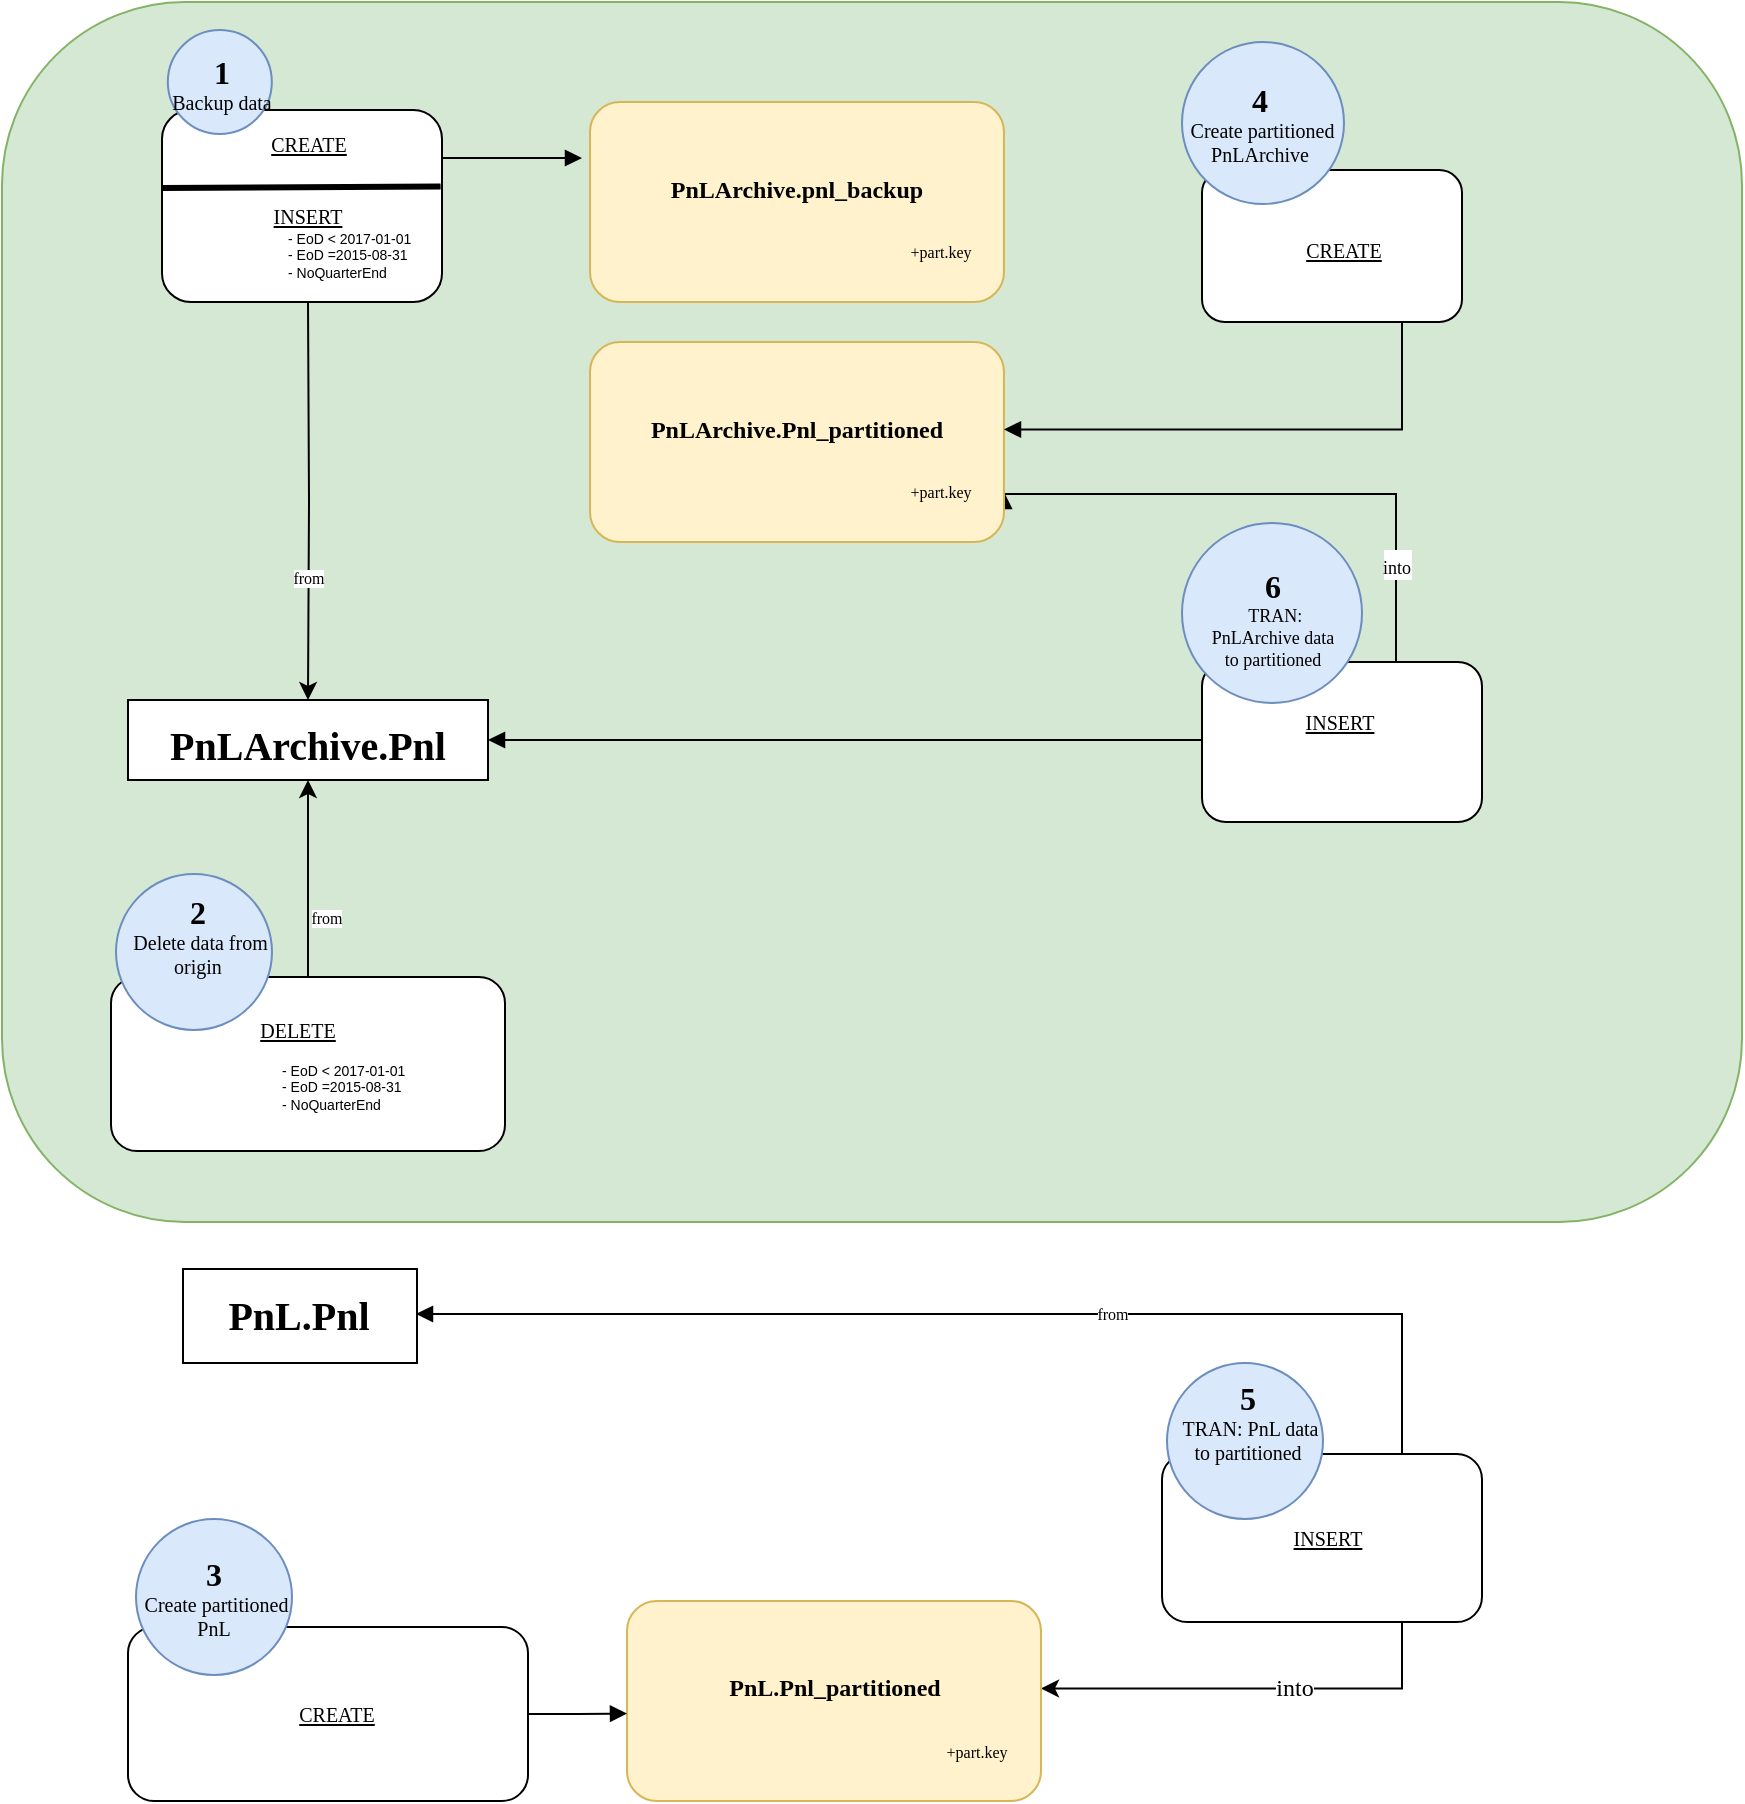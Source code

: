 <mxfile version="12.3.6" type="github" pages="1">
  <diagram id="Qe_kFQsv77TcXIZieA6y" name="Page-1">
    <mxGraphModel dx="1455" dy="743" grid="1" gridSize="10" guides="1" tooltips="1" connect="1" arrows="1" fold="1" page="1" pageScale="1" pageWidth="827" pageHeight="1169" math="0" shadow="0">
      <root>
        <mxCell id="0"/>
        <mxCell id="1" parent="0"/>
        <mxCell id="I41NudkYdVC86vhsTia9-98" value="" style="rounded=1;whiteSpace=wrap;html=1;fillColor=#d5e8d4;fontFamily=Verdana;fontSize=9;align=left;strokeColor=#82b366;" vertex="1" parent="1">
          <mxGeometry x="80" width="870" height="610" as="geometry"/>
        </mxCell>
        <mxCell id="I41NudkYdVC86vhsTia9-13" value="&lt;font style=&quot;font-size: 9px&quot;&gt;into&lt;/font&gt;" style="edgeStyle=orthogonalEdgeStyle;rounded=0;orthogonalLoop=1;jettySize=auto;html=1;endArrow=block;endFill=1;fontFamily=Verdana;fontSize=13;entryX=1;entryY=0.75;entryDx=0;entryDy=0;" edge="1" parent="1" target="I41NudkYdVC86vhsTia9-64">
          <mxGeometry x="-0.606" relative="1" as="geometry">
            <mxPoint x="769" y="330" as="sourcePoint"/>
            <mxPoint x="720" y="230" as="targetPoint"/>
            <Array as="points">
              <mxPoint x="777" y="330"/>
              <mxPoint x="777" y="246"/>
            </Array>
            <mxPoint as="offset"/>
          </mxGeometry>
        </mxCell>
        <mxCell id="4T156BfcHiUWpnBwVR0s-76" style="edgeStyle=orthogonalEdgeStyle;rounded=0;orthogonalLoop=1;jettySize=auto;html=1;exitX=0.5;exitY=0;exitDx=0;exitDy=0;fontFamily=Verdana;fontSize=8;entryX=0.5;entryY=1;entryDx=0;entryDy=0;" parent="1" source="4T156BfcHiUWpnBwVR0s-35" target="I41NudkYdVC86vhsTia9-6" edge="1">
          <mxGeometry relative="1" as="geometry"/>
        </mxCell>
        <mxCell id="4T156BfcHiUWpnBwVR0s-77" value="from" style="text;html=1;align=center;verticalAlign=middle;resizable=0;points=[];;labelBackgroundColor=#ffffff;fontSize=8;fontFamily=Verdana;" parent="4T156BfcHiUWpnBwVR0s-76" vertex="1" connectable="0">
          <mxGeometry x="-0.406" y="-9" relative="1" as="geometry">
            <mxPoint as="offset"/>
          </mxGeometry>
        </mxCell>
        <mxCell id="I41NudkYdVC86vhsTia9-51" value="" style="group" vertex="1" connectable="0" parent="1">
          <mxGeometry x="374" y="50" width="207" height="100" as="geometry"/>
        </mxCell>
        <mxCell id="I41NudkYdVC86vhsTia9-45" value="" style="group" vertex="1" connectable="0" parent="I41NudkYdVC86vhsTia9-51">
          <mxGeometry width="207" height="100.0" as="geometry"/>
        </mxCell>
        <mxCell id="I41NudkYdVC86vhsTia9-15" value="" style="group" vertex="1" connectable="0" parent="I41NudkYdVC86vhsTia9-45">
          <mxGeometry width="207" height="100.0" as="geometry"/>
        </mxCell>
        <mxCell id="I41NudkYdVC86vhsTia9-41" value="" style="group" vertex="1" connectable="0" parent="I41NudkYdVC86vhsTia9-15">
          <mxGeometry width="207" height="100.0" as="geometry"/>
        </mxCell>
        <mxCell id="4T156BfcHiUWpnBwVR0s-59" value="" style="rounded=1;whiteSpace=wrap;html=1;fillColor=#fff2cc;fontFamily=Verdana;fontSize=8;align=left;strokeColor=#d6b656;" parent="I41NudkYdVC86vhsTia9-41" vertex="1">
          <mxGeometry width="207.0" height="100" as="geometry"/>
        </mxCell>
        <mxCell id="I41NudkYdVC86vhsTia9-14" value="" style="group" vertex="1" connectable="0" parent="I41NudkYdVC86vhsTia9-41">
          <mxGeometry y="18.75" width="207.0" height="81.25" as="geometry"/>
        </mxCell>
        <mxCell id="4T156BfcHiUWpnBwVR0s-10" value="PnLArchive.pnl_backup" style="text;html=1;strokeColor=none;fillColor=none;align=center;verticalAlign=middle;whiteSpace=wrap;rounded=0;fontFamily=Verdana;fontSize=12;fontStyle=1" parent="I41NudkYdVC86vhsTia9-14" vertex="1">
          <mxGeometry width="207.0" height="50.0" as="geometry"/>
        </mxCell>
        <mxCell id="4T156BfcHiUWpnBwVR0s-60" value="+part.key" style="text;html=1;strokeColor=none;fillColor=none;align=center;verticalAlign=middle;whiteSpace=wrap;rounded=0;fontFamily=Verdana;fontSize=8;" parent="I41NudkYdVC86vhsTia9-14" vertex="1">
          <mxGeometry x="150.988" y="31.25" width="48.706" height="50.0" as="geometry"/>
        </mxCell>
        <mxCell id="I41NudkYdVC86vhsTia9-59" style="edgeStyle=orthogonalEdgeStyle;rounded=0;orthogonalLoop=1;jettySize=auto;html=1;exitX=1;exitY=0.25;exitDx=0;exitDy=0;endArrow=block;endFill=1;strokeWidth=1;fontFamily=Verdana;fontSize=9;" edge="1" parent="1" source="4T156BfcHiUWpnBwVR0s-8">
          <mxGeometry relative="1" as="geometry">
            <mxPoint x="370" y="78" as="targetPoint"/>
          </mxGeometry>
        </mxCell>
        <mxCell id="4T156BfcHiUWpnBwVR0s-8" value="" style="rounded=1;whiteSpace=wrap;html=1;" parent="1" vertex="1">
          <mxGeometry x="160" y="54" width="140" height="96" as="geometry"/>
        </mxCell>
        <mxCell id="4T156BfcHiUWpnBwVR0s-7" value="" style="ellipse;whiteSpace=wrap;html=1;aspect=fixed;fillColor=#dae8fc;strokeColor=#6c8ebf;" parent="1" vertex="1">
          <mxGeometry x="162.909" y="14" width="52" height="52" as="geometry"/>
        </mxCell>
        <mxCell id="4T156BfcHiUWpnBwVR0s-6" value="&lt;font&gt;&lt;b&gt;&lt;font style=&quot;font-size: 16px&quot;&gt;1&lt;/font&gt;&lt;/b&gt;&lt;br style=&quot;font-size: 10px&quot;&gt;&amp;nbsp;Backup data&amp;nbsp;&lt;br style=&quot;font-size: 10px&quot;&gt;&lt;br&gt;&lt;/font&gt;" style="text;html=1;strokeColor=none;fillColor=none;align=center;verticalAlign=middle;whiteSpace=wrap;rounded=0;fontFamily=Verdana;fontStyle=0;fontSize=10;" parent="1" vertex="1">
          <mxGeometry x="160" y="20" width="60" height="53" as="geometry"/>
        </mxCell>
        <mxCell id="4T156BfcHiUWpnBwVR0s-9" value="CREATE" style="text;html=1;strokeColor=none;fillColor=none;align=center;verticalAlign=middle;whiteSpace=wrap;rounded=0;fontFamily=Verdana;fontStyle=4;fontSize=10;" parent="1" vertex="1">
          <mxGeometry x="205.6" y="60.5" width="54.72" height="20" as="geometry"/>
        </mxCell>
        <mxCell id="4T156BfcHiUWpnBwVR0s-12" value="INSERT" style="text;html=1;strokeColor=none;fillColor=none;align=center;verticalAlign=middle;whiteSpace=wrap;rounded=0;fontFamily=Verdana;fontStyle=4;fontSize=10;" parent="1" vertex="1">
          <mxGeometry x="204.16" y="97" width="57.6" height="20" as="geometry"/>
        </mxCell>
        <mxCell id="4T156BfcHiUWpnBwVR0s-16" value="- EoD &amp;lt; 2017-01-01&lt;br&gt;- EoD =2015-08-31&lt;br&gt;- NoQuarterEnd" style="text;strokeColor=none;fillColor=none;align=left;verticalAlign=middle;whiteSpace=wrap;rounded=0;fontFamily=Helvetica;fontSize=7;html=1;" parent="1" vertex="1">
          <mxGeometry x="221" y="107" width="70" height="40" as="geometry"/>
        </mxCell>
        <mxCell id="4T156BfcHiUWpnBwVR0s-74" value="from" style="edgeStyle=orthogonalEdgeStyle;rounded=0;orthogonalLoop=1;jettySize=auto;html=1;fontFamily=Verdana;fontSize=8;entryX=0.5;entryY=0;entryDx=0;entryDy=0;" parent="1" target="I41NudkYdVC86vhsTia9-6" edge="1">
          <mxGeometry x="0.389" relative="1" as="geometry">
            <mxPoint x="233" y="150" as="sourcePoint"/>
            <mxPoint x="250" y="350" as="targetPoint"/>
            <Array as="points"/>
            <mxPoint as="offset"/>
          </mxGeometry>
        </mxCell>
        <mxCell id="I41NudkYdVC86vhsTia9-54" value="" style="endArrow=none;html=1;strokeWidth=3;fontFamily=Verdana;fontSize=9;entryX=0.995;entryY=0.399;entryDx=0;entryDy=0;entryPerimeter=0;" edge="1" parent="1" target="4T156BfcHiUWpnBwVR0s-8">
          <mxGeometry width="50" height="50" relative="1" as="geometry">
            <mxPoint x="160" y="93" as="sourcePoint"/>
            <mxPoint x="240" y="93" as="targetPoint"/>
          </mxGeometry>
        </mxCell>
        <mxCell id="I41NudkYdVC86vhsTia9-60" value="" style="group" vertex="1" connectable="0" parent="1">
          <mxGeometry x="374" y="170" width="207" height="100" as="geometry"/>
        </mxCell>
        <mxCell id="I41NudkYdVC86vhsTia9-61" value="" style="group" vertex="1" connectable="0" parent="I41NudkYdVC86vhsTia9-60">
          <mxGeometry width="207" height="100.0" as="geometry"/>
        </mxCell>
        <mxCell id="I41NudkYdVC86vhsTia9-62" value="" style="group" vertex="1" connectable="0" parent="I41NudkYdVC86vhsTia9-61">
          <mxGeometry width="207" height="100.0" as="geometry"/>
        </mxCell>
        <mxCell id="I41NudkYdVC86vhsTia9-63" value="" style="group" vertex="1" connectable="0" parent="I41NudkYdVC86vhsTia9-62">
          <mxGeometry width="207" height="100.0" as="geometry"/>
        </mxCell>
        <mxCell id="I41NudkYdVC86vhsTia9-64" value="" style="rounded=1;whiteSpace=wrap;html=1;fillColor=#fff2cc;fontFamily=Verdana;fontSize=8;align=left;strokeColor=#d6b656;" vertex="1" parent="I41NudkYdVC86vhsTia9-63">
          <mxGeometry width="207.0" height="100" as="geometry"/>
        </mxCell>
        <mxCell id="I41NudkYdVC86vhsTia9-65" value="" style="group" vertex="1" connectable="0" parent="I41NudkYdVC86vhsTia9-63">
          <mxGeometry y="18.75" width="207.0" height="81.25" as="geometry"/>
        </mxCell>
        <mxCell id="I41NudkYdVC86vhsTia9-66" value="PnLArchive.Pnl_partitioned" style="text;html=1;strokeColor=none;fillColor=none;align=center;verticalAlign=middle;whiteSpace=wrap;rounded=0;fontFamily=Verdana;fontSize=12;fontStyle=1" vertex="1" parent="I41NudkYdVC86vhsTia9-65">
          <mxGeometry width="207.0" height="50.0" as="geometry"/>
        </mxCell>
        <mxCell id="I41NudkYdVC86vhsTia9-67" value="+part.key" style="text;html=1;strokeColor=none;fillColor=none;align=center;verticalAlign=middle;whiteSpace=wrap;rounded=0;fontFamily=Verdana;fontSize=8;" vertex="1" parent="I41NudkYdVC86vhsTia9-65">
          <mxGeometry x="150.988" y="31.25" width="48.706" height="50.0" as="geometry"/>
        </mxCell>
        <mxCell id="I41NudkYdVC86vhsTia9-69" value="" style="group" vertex="1" connectable="0" parent="1">
          <mxGeometry x="670" y="20" width="140" height="140" as="geometry"/>
        </mxCell>
        <mxCell id="4T156BfcHiUWpnBwVR0s-64" value="" style="rounded=1;whiteSpace=wrap;html=1;" parent="I41NudkYdVC86vhsTia9-69" vertex="1">
          <mxGeometry x="10" y="64" width="130" height="76" as="geometry"/>
        </mxCell>
        <mxCell id="4T156BfcHiUWpnBwVR0s-68" value="CREATE" style="text;html=1;strokeColor=none;fillColor=none;align=center;verticalAlign=middle;whiteSpace=wrap;rounded=0;fontFamily=Verdana;fontStyle=4;fontSize=10;" parent="I41NudkYdVC86vhsTia9-69" vertex="1">
          <mxGeometry x="63" y="94.217" width="36" height="20.071" as="geometry"/>
        </mxCell>
        <mxCell id="I41NudkYdVC86vhsTia9-68" value="" style="group" vertex="1" connectable="0" parent="I41NudkYdVC86vhsTia9-69">
          <mxGeometry width="81" height="81" as="geometry"/>
        </mxCell>
        <mxCell id="4T156BfcHiUWpnBwVR0s-65" value="" style="ellipse;whiteSpace=wrap;html=1;aspect=fixed;fillColor=#dae8fc;strokeColor=#6c8ebf;" parent="I41NudkYdVC86vhsTia9-68" vertex="1">
          <mxGeometry width="81" height="81" as="geometry"/>
        </mxCell>
        <mxCell id="4T156BfcHiUWpnBwVR0s-66" value="&lt;font&gt;&lt;b&gt;&lt;font style=&quot;font-size: 16px&quot;&gt;4&lt;/font&gt;&lt;/b&gt;&lt;br style=&quot;font-size: 10px&quot;&gt;&amp;nbsp;Create partitioned &lt;br&gt;PnLArchive&lt;br&gt;&lt;/font&gt;" style="text;html=1;strokeColor=none;fillColor=none;align=center;verticalAlign=middle;whiteSpace=wrap;rounded=0;fontFamily=Verdana;fontStyle=0;fontSize=10;" parent="I41NudkYdVC86vhsTia9-68" vertex="1">
          <mxGeometry y="4" width="78" height="73" as="geometry"/>
        </mxCell>
        <mxCell id="I41NudkYdVC86vhsTia9-70" style="edgeStyle=orthogonalEdgeStyle;rounded=0;orthogonalLoop=1;jettySize=auto;html=1;exitX=0.5;exitY=1;exitDx=0;exitDy=0;entryX=1;entryY=0.5;entryDx=0;entryDy=0;endArrow=block;endFill=1;strokeWidth=1;fontFamily=Verdana;fontSize=9;" edge="1" parent="1" source="4T156BfcHiUWpnBwVR0s-64" target="I41NudkYdVC86vhsTia9-66">
          <mxGeometry relative="1" as="geometry">
            <Array as="points">
              <mxPoint x="780" y="160"/>
              <mxPoint x="780" y="214"/>
            </Array>
          </mxGeometry>
        </mxCell>
        <mxCell id="I41NudkYdVC86vhsTia9-94" style="edgeStyle=orthogonalEdgeStyle;rounded=0;orthogonalLoop=1;jettySize=auto;html=1;exitX=0;exitY=0.5;exitDx=0;exitDy=0;endArrow=block;endFill=1;strokeWidth=1;fontFamily=Verdana;fontSize=9;entryX=1;entryY=0.5;entryDx=0;entryDy=0;" edge="1" parent="1" source="4T156BfcHiUWpnBwVR0s-90" target="I41NudkYdVC86vhsTia9-6">
          <mxGeometry relative="1" as="geometry">
            <mxPoint x="340" y="370.294" as="targetPoint"/>
            <Array as="points">
              <mxPoint x="680" y="369"/>
            </Array>
          </mxGeometry>
        </mxCell>
        <mxCell id="4T156BfcHiUWpnBwVR0s-90" value="" style="rounded=1;whiteSpace=wrap;html=1;" parent="1" vertex="1">
          <mxGeometry x="680" y="330" width="140" height="80" as="geometry"/>
        </mxCell>
        <mxCell id="4T156BfcHiUWpnBwVR0s-91" value="" style="ellipse;whiteSpace=wrap;html=1;aspect=fixed;fillColor=#dae8fc;strokeColor=#6c8ebf;" parent="1" vertex="1">
          <mxGeometry x="670" y="260.5" width="90" height="90" as="geometry"/>
        </mxCell>
        <mxCell id="4T156BfcHiUWpnBwVR0s-92" value="&lt;font&gt;&lt;b&gt;&lt;font style=&quot;font-size: 16px&quot;&gt;6&lt;/font&gt;&lt;/b&gt;&lt;br style=&quot;font-size: 9px&quot;&gt;&amp;nbsp;TRAN: PnLArchive data to partitioned&lt;br style=&quot;font-size: 9px&quot;&gt;&lt;/font&gt;" style="text;html=1;strokeColor=none;fillColor=none;align=center;verticalAlign=middle;whiteSpace=wrap;rounded=0;fontFamily=Verdana;fontStyle=0;fontSize=9;" parent="1" vertex="1">
          <mxGeometry x="681.5" y="275" width="67" height="65" as="geometry"/>
        </mxCell>
        <mxCell id="I41NudkYdVC86vhsTia9-21" value="" style="group" vertex="1" connectable="0" parent="1">
          <mxGeometry x="729.789" y="350.702" width="37.793" height="18.44" as="geometry"/>
        </mxCell>
        <mxCell id="4T156BfcHiUWpnBwVR0s-94" value="INSERT" style="text;html=1;strokeColor=none;fillColor=none;align=center;verticalAlign=middle;whiteSpace=wrap;rounded=0;fontFamily=Verdana;fontStyle=4;fontSize=10;" parent="I41NudkYdVC86vhsTia9-21" vertex="1">
          <mxGeometry width="37.793" height="18.44" as="geometry"/>
        </mxCell>
        <mxCell id="4T156BfcHiUWpnBwVR0s-81" value="into" style="edgeStyle=orthogonalEdgeStyle;rounded=0;orthogonalLoop=1;jettySize=auto;html=1;fontFamily=Verdana;fontSize=12;entryX=1;entryY=0.5;entryDx=0;entryDy=0;exitX=0.5;exitY=1;exitDx=0;exitDy=0;" parent="1" source="4T156BfcHiUWpnBwVR0s-78" target="I41NudkYdVC86vhsTia9-81" edge="1">
          <mxGeometry relative="1" as="geometry">
            <mxPoint x="329.5" y="1077.5" as="targetPoint"/>
            <mxPoint x="844" y="820" as="sourcePoint"/>
            <Array as="points">
              <mxPoint x="780" y="810"/>
              <mxPoint x="780" y="843"/>
            </Array>
          </mxGeometry>
        </mxCell>
        <mxCell id="4T156BfcHiUWpnBwVR0s-88" style="edgeStyle=orthogonalEdgeStyle;rounded=0;orthogonalLoop=1;jettySize=auto;html=1;exitX=0.75;exitY=0;exitDx=0;exitDy=0;entryX=1;entryY=0.5;entryDx=0;entryDy=0;fontFamily=Verdana;fontSize=8;endArrow=block;endFill=1;" parent="1" source="4T156BfcHiUWpnBwVR0s-78" target="4T156BfcHiUWpnBwVR0s-87" edge="1">
          <mxGeometry relative="1" as="geometry">
            <mxPoint x="-244.929" y="504.786" as="targetPoint"/>
          </mxGeometry>
        </mxCell>
        <mxCell id="4T156BfcHiUWpnBwVR0s-89" value="from" style="text;html=1;align=center;verticalAlign=middle;resizable=0;points=[];;labelBackgroundColor=#ffffff;fontSize=8;fontFamily=Verdana;" parent="4T156BfcHiUWpnBwVR0s-88" vertex="1" connectable="0">
          <mxGeometry x="-0.237" relative="1" as="geometry">
            <mxPoint as="offset"/>
          </mxGeometry>
        </mxCell>
        <mxCell id="I41NudkYdVC86vhsTia9-38" value="" style="group" vertex="1" connectable="0" parent="1">
          <mxGeometry x="170" y="630" width="117.5" height="52" as="geometry"/>
        </mxCell>
        <mxCell id="I41NudkYdVC86vhsTia9-5" value="" style="rounded=0;whiteSpace=wrap;html=1;fillColor=#ffffff;fontFamily=Verdana;fontSize=20;align=left;" vertex="1" parent="I41NudkYdVC86vhsTia9-38">
          <mxGeometry x="0.5" y="3.5" width="117" height="47" as="geometry"/>
        </mxCell>
        <mxCell id="4T156BfcHiUWpnBwVR0s-87" value="PnL.Pnl" style="text;html=1;strokeColor=none;fillColor=none;align=center;verticalAlign=middle;whiteSpace=wrap;rounded=0;fontFamily=Verdana;fontStyle=1;fontSize=20;" parent="I41NudkYdVC86vhsTia9-38" vertex="1">
          <mxGeometry width="117" height="52" as="geometry"/>
        </mxCell>
        <mxCell id="I41NudkYdVC86vhsTia9-75" value="" style="group" vertex="1" connectable="0" parent="1">
          <mxGeometry x="392.5" y="799.5" width="207" height="100" as="geometry"/>
        </mxCell>
        <mxCell id="I41NudkYdVC86vhsTia9-76" value="" style="group" vertex="1" connectable="0" parent="I41NudkYdVC86vhsTia9-75">
          <mxGeometry width="207" height="100.0" as="geometry"/>
        </mxCell>
        <mxCell id="I41NudkYdVC86vhsTia9-77" value="" style="group" vertex="1" connectable="0" parent="I41NudkYdVC86vhsTia9-76">
          <mxGeometry width="207" height="100.0" as="geometry"/>
        </mxCell>
        <mxCell id="I41NudkYdVC86vhsTia9-78" value="" style="group" vertex="1" connectable="0" parent="I41NudkYdVC86vhsTia9-77">
          <mxGeometry width="207" height="100.0" as="geometry"/>
        </mxCell>
        <mxCell id="I41NudkYdVC86vhsTia9-79" value="" style="rounded=1;whiteSpace=wrap;html=1;fillColor=#fff2cc;fontFamily=Verdana;fontSize=8;align=left;strokeColor=#d6b656;" vertex="1" parent="I41NudkYdVC86vhsTia9-78">
          <mxGeometry width="207.0" height="100" as="geometry"/>
        </mxCell>
        <mxCell id="I41NudkYdVC86vhsTia9-80" value="" style="group" vertex="1" connectable="0" parent="I41NudkYdVC86vhsTia9-78">
          <mxGeometry y="18.75" width="207.0" height="81.25" as="geometry"/>
        </mxCell>
        <mxCell id="I41NudkYdVC86vhsTia9-81" value="PnL.Pnl_partitioned" style="text;html=1;strokeColor=none;fillColor=none;align=center;verticalAlign=middle;whiteSpace=wrap;rounded=0;fontFamily=Verdana;fontSize=12;fontStyle=1" vertex="1" parent="I41NudkYdVC86vhsTia9-80">
          <mxGeometry width="207.0" height="50.0" as="geometry"/>
        </mxCell>
        <mxCell id="I41NudkYdVC86vhsTia9-82" value="+part.key" style="text;html=1;strokeColor=none;fillColor=none;align=center;verticalAlign=middle;whiteSpace=wrap;rounded=0;fontFamily=Verdana;fontSize=8;" vertex="1" parent="I41NudkYdVC86vhsTia9-80">
          <mxGeometry x="150.988" y="31.25" width="48.706" height="50.0" as="geometry"/>
        </mxCell>
        <mxCell id="I41NudkYdVC86vhsTia9-86" style="edgeStyle=orthogonalEdgeStyle;rounded=0;orthogonalLoop=1;jettySize=auto;html=1;exitX=1;exitY=0.5;exitDx=0;exitDy=0;entryX=0;entryY=0.75;entryDx=0;entryDy=0;endArrow=block;endFill=1;strokeWidth=1;fontFamily=Verdana;fontSize=9;" edge="1" parent="1" source="4T156BfcHiUWpnBwVR0s-45" target="I41NudkYdVC86vhsTia9-81">
          <mxGeometry relative="1" as="geometry"/>
        </mxCell>
        <mxCell id="4T156BfcHiUWpnBwVR0s-35" value="" style="rounded=1;whiteSpace=wrap;html=1;" parent="1" vertex="1">
          <mxGeometry x="134.5" y="487.5" width="197" height="87" as="geometry"/>
        </mxCell>
        <mxCell id="4T156BfcHiUWpnBwVR0s-36" value="" style="ellipse;whiteSpace=wrap;html=1;aspect=fixed;fillColor=#dae8fc;strokeColor=#6c8ebf;" parent="1" vertex="1">
          <mxGeometry x="137" y="436" width="78" height="78" as="geometry"/>
        </mxCell>
        <mxCell id="4T156BfcHiUWpnBwVR0s-37" value="&lt;font&gt;&lt;b&gt;&lt;font style=&quot;font-size: 16px&quot;&gt;2&lt;/font&gt;&lt;/b&gt;&lt;br style=&quot;font-size: 10px&quot;&gt;&amp;nbsp;Delete data from origin&lt;br&gt;&lt;br&gt;&lt;/font&gt;" style="text;html=1;strokeColor=none;fillColor=none;align=center;verticalAlign=middle;whiteSpace=wrap;rounded=0;fontFamily=Verdana;fontStyle=0;fontSize=10;" parent="1" vertex="1">
          <mxGeometry x="137.5" y="453.5" width="80" height="39" as="geometry"/>
        </mxCell>
        <mxCell id="4T156BfcHiUWpnBwVR0s-39" value="DELETE" style="text;html=1;strokeColor=none;fillColor=none;align=center;verticalAlign=middle;whiteSpace=wrap;rounded=0;fontFamily=Verdana;fontStyle=4;fontSize=10;" parent="1" vertex="1">
          <mxGeometry x="187.5" y="504.5" width="80" height="18" as="geometry"/>
        </mxCell>
        <mxCell id="4T156BfcHiUWpnBwVR0s-43" value="- EoD &amp;lt; 2017-01-01&lt;br&gt;- EoD =2015-08-31&lt;br&gt;- NoQuarterEnd" style="text;strokeColor=none;fillColor=none;align=left;verticalAlign=middle;whiteSpace=wrap;rounded=0;fontFamily=Helvetica;fontSize=7;html=1;" parent="1" vertex="1">
          <mxGeometry x="217.5" y="522.5" width="90" height="40" as="geometry"/>
        </mxCell>
        <mxCell id="4T156BfcHiUWpnBwVR0s-45" value="" style="rounded=1;whiteSpace=wrap;html=1;" parent="1" vertex="1">
          <mxGeometry x="143" y="812.5" width="200" height="87" as="geometry"/>
        </mxCell>
        <mxCell id="4T156BfcHiUWpnBwVR0s-46" value="" style="ellipse;whiteSpace=wrap;html=1;aspect=fixed;fillColor=#dae8fc;strokeColor=#6c8ebf;" parent="1" vertex="1">
          <mxGeometry x="147" y="758.5" width="78" height="78" as="geometry"/>
        </mxCell>
        <mxCell id="4T156BfcHiUWpnBwVR0s-47" value="&lt;font&gt;&lt;b&gt;&lt;font style=&quot;font-size: 16px&quot;&gt;3&lt;/font&gt;&lt;/b&gt;&lt;br style=&quot;font-size: 10px&quot;&gt;&amp;nbsp;Create partitioned &lt;br&gt;PnL&lt;br&gt;&lt;/font&gt;" style="text;html=1;strokeColor=none;fillColor=none;align=center;verticalAlign=middle;whiteSpace=wrap;rounded=0;fontFamily=Verdana;fontStyle=0;fontSize=10;" parent="1" vertex="1">
          <mxGeometry x="146" y="778" width="80" height="39" as="geometry"/>
        </mxCell>
        <mxCell id="4T156BfcHiUWpnBwVR0s-49" value="CREATE" style="text;html=1;strokeColor=none;fillColor=none;align=center;verticalAlign=middle;whiteSpace=wrap;rounded=0;fontFamily=Verdana;fontStyle=4;fontSize=10;" parent="1" vertex="1">
          <mxGeometry x="225" y="846" width="45" height="20" as="geometry"/>
        </mxCell>
        <mxCell id="I41NudkYdVC86vhsTia9-6" value="" style="rounded=0;whiteSpace=wrap;html=1;fillColor=#ffffff;fontFamily=Verdana;fontSize=20;align=left;" vertex="1" parent="1">
          <mxGeometry x="143" y="349" width="180" height="40" as="geometry"/>
        </mxCell>
        <mxCell id="4T156BfcHiUWpnBwVR0s-1" value="&lt;font style=&quot;font-size: 20px&quot;&gt;PnLArchive.Pnl&lt;/font&gt;" style="text;html=1;strokeColor=none;fillColor=none;align=center;verticalAlign=middle;whiteSpace=wrap;rounded=0;fontFamily=Verdana;fontStyle=1" parent="1" vertex="1">
          <mxGeometry x="153" y="350.5" width="160" height="40" as="geometry"/>
        </mxCell>
        <mxCell id="4T156BfcHiUWpnBwVR0s-78" value="" style="rounded=1;whiteSpace=wrap;html=1;" parent="1" vertex="1">
          <mxGeometry x="660" y="726" width="160" height="84" as="geometry"/>
        </mxCell>
        <mxCell id="4T156BfcHiUWpnBwVR0s-82" value="INSERT" style="text;html=1;strokeColor=none;fillColor=none;align=center;verticalAlign=middle;whiteSpace=wrap;rounded=0;fontFamily=Verdana;fontStyle=4;fontSize=10;" parent="1" vertex="1">
          <mxGeometry x="705.5" y="752" width="74" height="32" as="geometry"/>
        </mxCell>
        <mxCell id="4T156BfcHiUWpnBwVR0s-79" value="" style="ellipse;whiteSpace=wrap;html=1;aspect=fixed;fillColor=#dae8fc;strokeColor=#6c8ebf;" parent="1" vertex="1">
          <mxGeometry x="662.5" y="680.5" width="78" height="78" as="geometry"/>
        </mxCell>
        <mxCell id="4T156BfcHiUWpnBwVR0s-80" value="&lt;font&gt;&lt;b&gt;&lt;font style=&quot;font-size: 16px&quot;&gt;5&lt;/font&gt;&lt;/b&gt;&lt;br style=&quot;font-size: 10px&quot;&gt;&amp;nbsp;TRAN: PnL data to partitioned&lt;br&gt;&lt;/font&gt;" style="text;html=1;strokeColor=none;fillColor=none;align=center;verticalAlign=middle;whiteSpace=wrap;rounded=0;fontFamily=Verdana;fontStyle=0;fontSize=10;" parent="1" vertex="1">
          <mxGeometry x="662.5" y="690" width="80" height="39" as="geometry"/>
        </mxCell>
      </root>
    </mxGraphModel>
  </diagram>
</mxfile>
